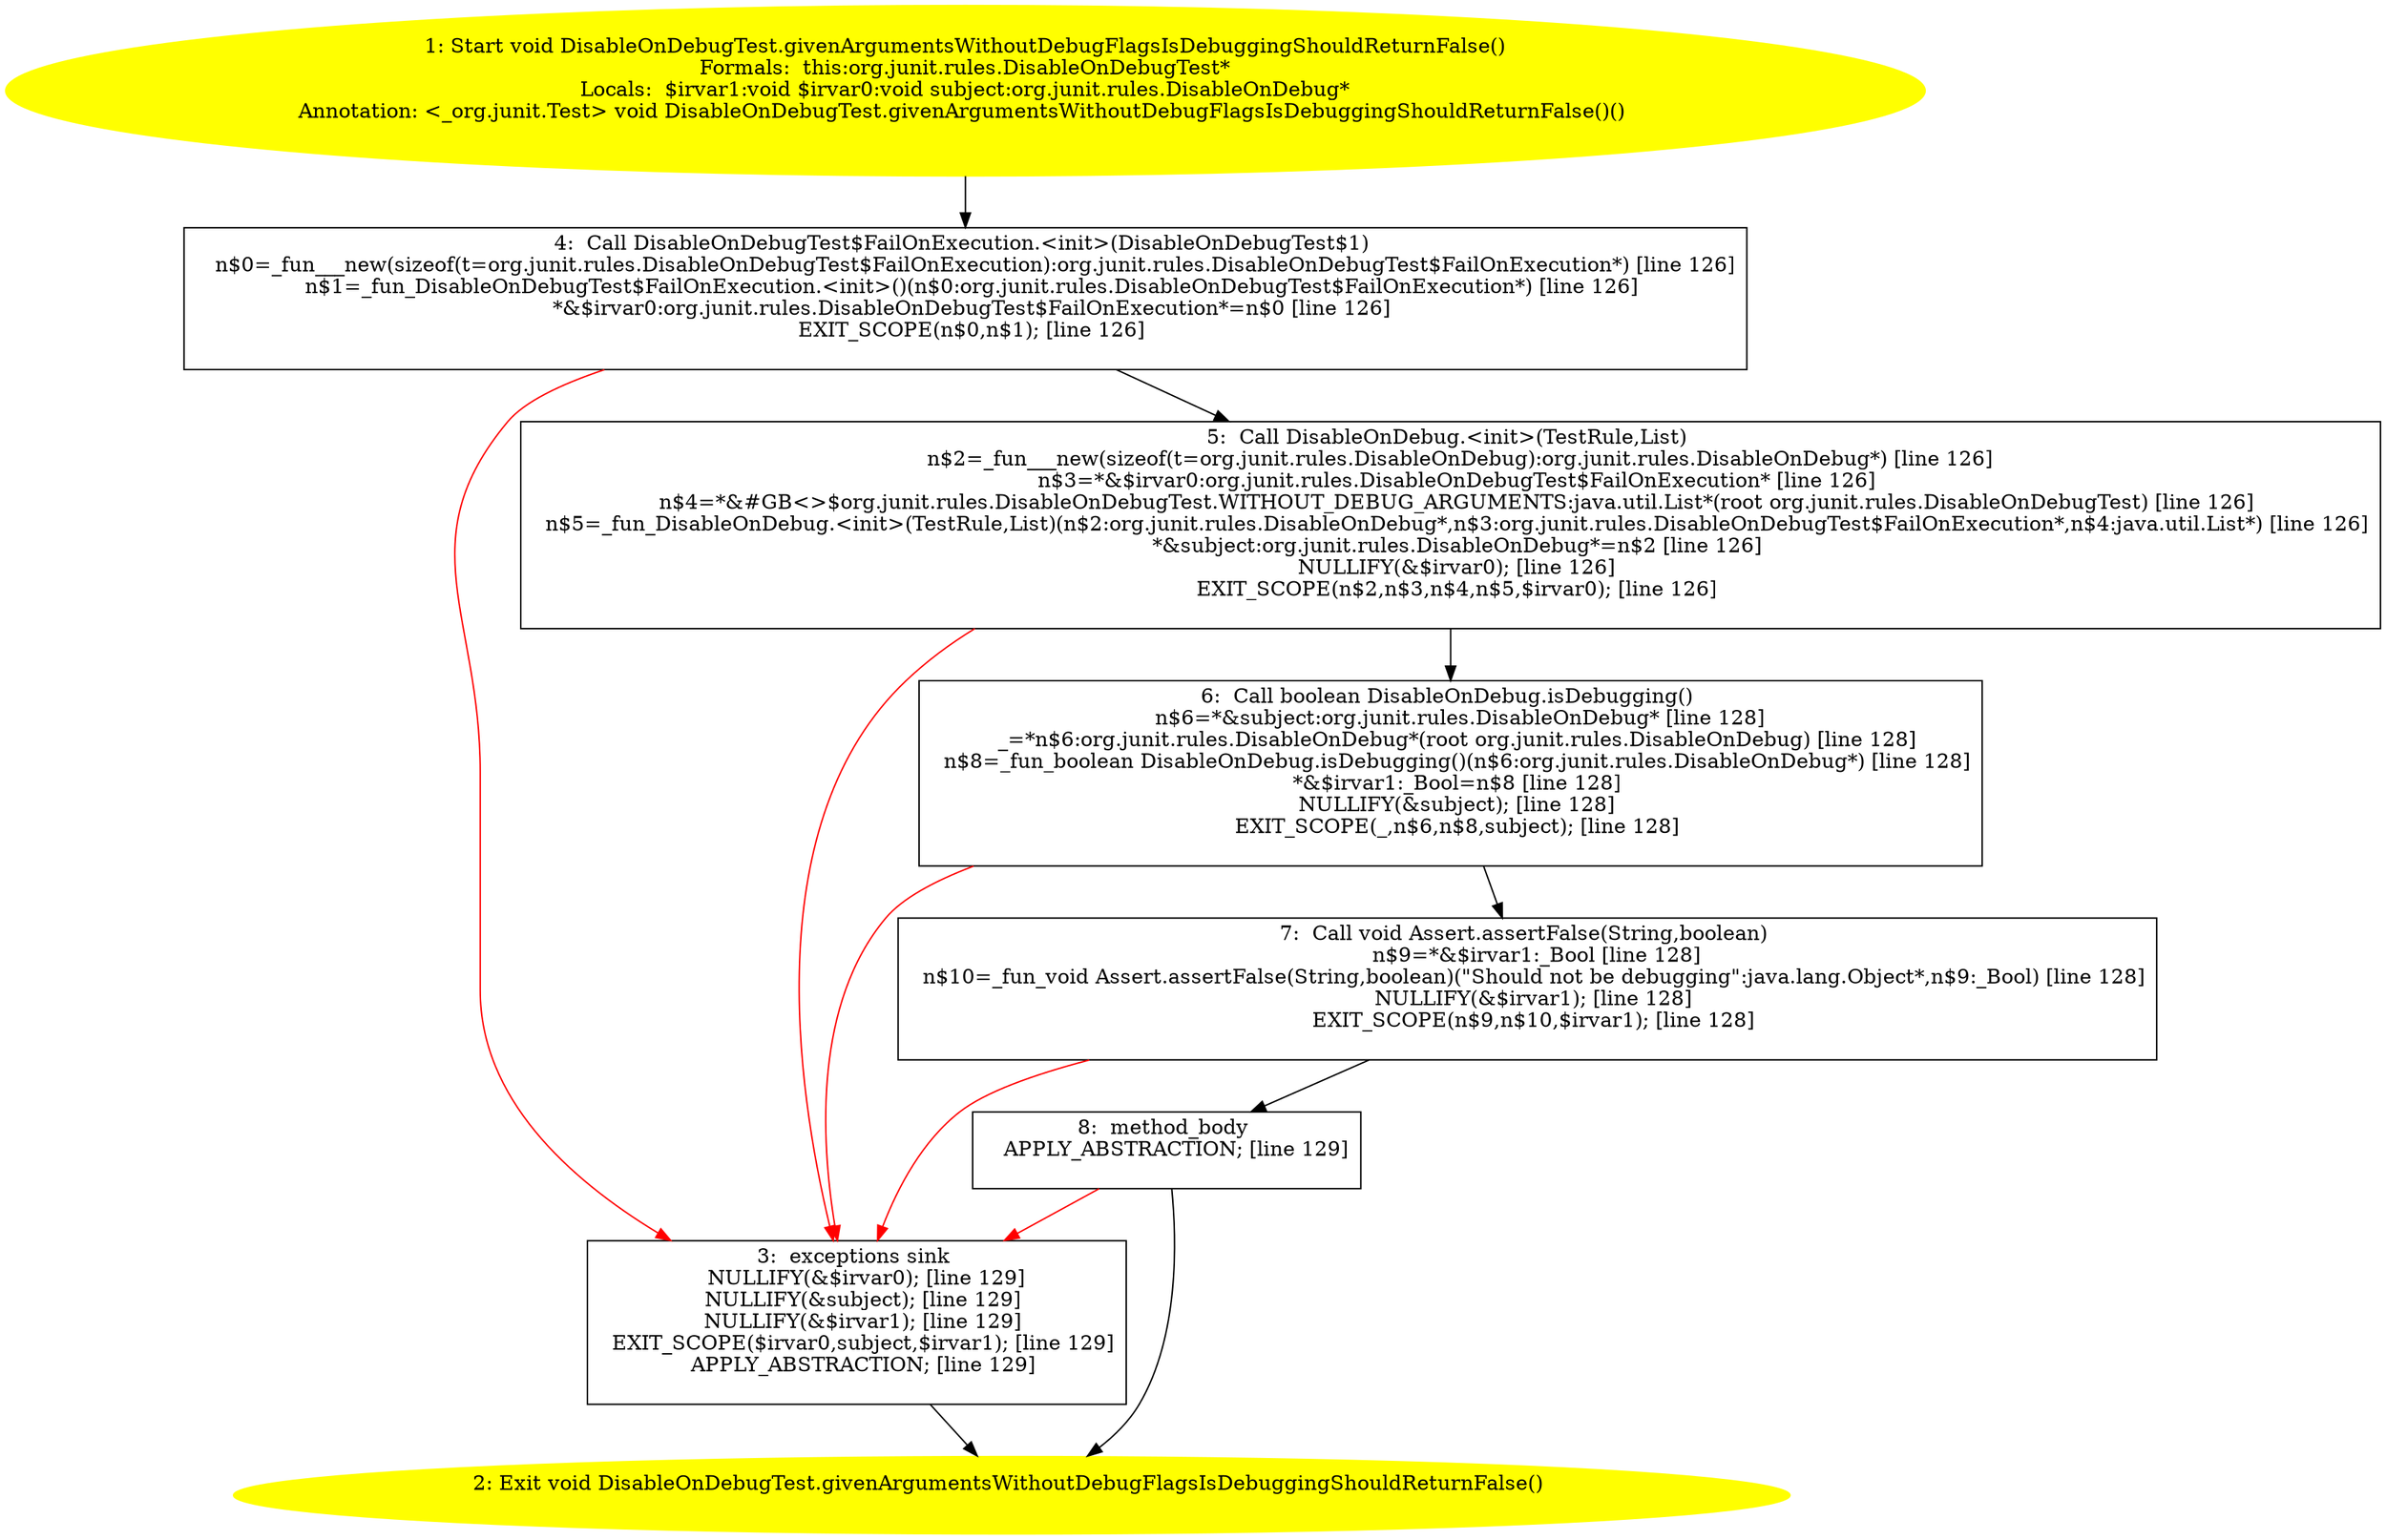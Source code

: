 /* @generated */
digraph cfg {
"org.junit.rules.DisableOnDebugTest.givenArgumentsWithoutDebugFlagsIsDebuggingShouldReturnFalse():voi.8448ed462c4656341917c0ac19fbaef6_1" [label="1: Start void DisableOnDebugTest.givenArgumentsWithoutDebugFlagsIsDebuggingShouldReturnFalse()\nFormals:  this:org.junit.rules.DisableOnDebugTest*\nLocals:  $irvar1:void $irvar0:void subject:org.junit.rules.DisableOnDebug*\nAnnotation: <_org.junit.Test> void DisableOnDebugTest.givenArgumentsWithoutDebugFlagsIsDebuggingShouldReturnFalse()() \n  " color=yellow style=filled]
	

	 "org.junit.rules.DisableOnDebugTest.givenArgumentsWithoutDebugFlagsIsDebuggingShouldReturnFalse():voi.8448ed462c4656341917c0ac19fbaef6_1" -> "org.junit.rules.DisableOnDebugTest.givenArgumentsWithoutDebugFlagsIsDebuggingShouldReturnFalse():voi.8448ed462c4656341917c0ac19fbaef6_4" ;
"org.junit.rules.DisableOnDebugTest.givenArgumentsWithoutDebugFlagsIsDebuggingShouldReturnFalse():voi.8448ed462c4656341917c0ac19fbaef6_2" [label="2: Exit void DisableOnDebugTest.givenArgumentsWithoutDebugFlagsIsDebuggingShouldReturnFalse() \n  " color=yellow style=filled]
	

"org.junit.rules.DisableOnDebugTest.givenArgumentsWithoutDebugFlagsIsDebuggingShouldReturnFalse():voi.8448ed462c4656341917c0ac19fbaef6_3" [label="3:  exceptions sink \n   NULLIFY(&$irvar0); [line 129]\n  NULLIFY(&subject); [line 129]\n  NULLIFY(&$irvar1); [line 129]\n  EXIT_SCOPE($irvar0,subject,$irvar1); [line 129]\n  APPLY_ABSTRACTION; [line 129]\n " shape="box"]
	

	 "org.junit.rules.DisableOnDebugTest.givenArgumentsWithoutDebugFlagsIsDebuggingShouldReturnFalse():voi.8448ed462c4656341917c0ac19fbaef6_3" -> "org.junit.rules.DisableOnDebugTest.givenArgumentsWithoutDebugFlagsIsDebuggingShouldReturnFalse():voi.8448ed462c4656341917c0ac19fbaef6_2" ;
"org.junit.rules.DisableOnDebugTest.givenArgumentsWithoutDebugFlagsIsDebuggingShouldReturnFalse():voi.8448ed462c4656341917c0ac19fbaef6_4" [label="4:  Call DisableOnDebugTest$FailOnExecution.<init>(DisableOnDebugTest$1) \n   n$0=_fun___new(sizeof(t=org.junit.rules.DisableOnDebugTest$FailOnExecution):org.junit.rules.DisableOnDebugTest$FailOnExecution*) [line 126]\n  n$1=_fun_DisableOnDebugTest$FailOnExecution.<init>()(n$0:org.junit.rules.DisableOnDebugTest$FailOnExecution*) [line 126]\n  *&$irvar0:org.junit.rules.DisableOnDebugTest$FailOnExecution*=n$0 [line 126]\n  EXIT_SCOPE(n$0,n$1); [line 126]\n " shape="box"]
	

	 "org.junit.rules.DisableOnDebugTest.givenArgumentsWithoutDebugFlagsIsDebuggingShouldReturnFalse():voi.8448ed462c4656341917c0ac19fbaef6_4" -> "org.junit.rules.DisableOnDebugTest.givenArgumentsWithoutDebugFlagsIsDebuggingShouldReturnFalse():voi.8448ed462c4656341917c0ac19fbaef6_5" ;
	 "org.junit.rules.DisableOnDebugTest.givenArgumentsWithoutDebugFlagsIsDebuggingShouldReturnFalse():voi.8448ed462c4656341917c0ac19fbaef6_4" -> "org.junit.rules.DisableOnDebugTest.givenArgumentsWithoutDebugFlagsIsDebuggingShouldReturnFalse():voi.8448ed462c4656341917c0ac19fbaef6_3" [color="red" ];
"org.junit.rules.DisableOnDebugTest.givenArgumentsWithoutDebugFlagsIsDebuggingShouldReturnFalse():voi.8448ed462c4656341917c0ac19fbaef6_5" [label="5:  Call DisableOnDebug.<init>(TestRule,List) \n   n$2=_fun___new(sizeof(t=org.junit.rules.DisableOnDebug):org.junit.rules.DisableOnDebug*) [line 126]\n  n$3=*&$irvar0:org.junit.rules.DisableOnDebugTest$FailOnExecution* [line 126]\n  n$4=*&#GB<>$org.junit.rules.DisableOnDebugTest.WITHOUT_DEBUG_ARGUMENTS:java.util.List*(root org.junit.rules.DisableOnDebugTest) [line 126]\n  n$5=_fun_DisableOnDebug.<init>(TestRule,List)(n$2:org.junit.rules.DisableOnDebug*,n$3:org.junit.rules.DisableOnDebugTest$FailOnExecution*,n$4:java.util.List*) [line 126]\n  *&subject:org.junit.rules.DisableOnDebug*=n$2 [line 126]\n  NULLIFY(&$irvar0); [line 126]\n  EXIT_SCOPE(n$2,n$3,n$4,n$5,$irvar0); [line 126]\n " shape="box"]
	

	 "org.junit.rules.DisableOnDebugTest.givenArgumentsWithoutDebugFlagsIsDebuggingShouldReturnFalse():voi.8448ed462c4656341917c0ac19fbaef6_5" -> "org.junit.rules.DisableOnDebugTest.givenArgumentsWithoutDebugFlagsIsDebuggingShouldReturnFalse():voi.8448ed462c4656341917c0ac19fbaef6_6" ;
	 "org.junit.rules.DisableOnDebugTest.givenArgumentsWithoutDebugFlagsIsDebuggingShouldReturnFalse():voi.8448ed462c4656341917c0ac19fbaef6_5" -> "org.junit.rules.DisableOnDebugTest.givenArgumentsWithoutDebugFlagsIsDebuggingShouldReturnFalse():voi.8448ed462c4656341917c0ac19fbaef6_3" [color="red" ];
"org.junit.rules.DisableOnDebugTest.givenArgumentsWithoutDebugFlagsIsDebuggingShouldReturnFalse():voi.8448ed462c4656341917c0ac19fbaef6_6" [label="6:  Call boolean DisableOnDebug.isDebugging() \n   n$6=*&subject:org.junit.rules.DisableOnDebug* [line 128]\n  _=*n$6:org.junit.rules.DisableOnDebug*(root org.junit.rules.DisableOnDebug) [line 128]\n  n$8=_fun_boolean DisableOnDebug.isDebugging()(n$6:org.junit.rules.DisableOnDebug*) [line 128]\n  *&$irvar1:_Bool=n$8 [line 128]\n  NULLIFY(&subject); [line 128]\n  EXIT_SCOPE(_,n$6,n$8,subject); [line 128]\n " shape="box"]
	

	 "org.junit.rules.DisableOnDebugTest.givenArgumentsWithoutDebugFlagsIsDebuggingShouldReturnFalse():voi.8448ed462c4656341917c0ac19fbaef6_6" -> "org.junit.rules.DisableOnDebugTest.givenArgumentsWithoutDebugFlagsIsDebuggingShouldReturnFalse():voi.8448ed462c4656341917c0ac19fbaef6_7" ;
	 "org.junit.rules.DisableOnDebugTest.givenArgumentsWithoutDebugFlagsIsDebuggingShouldReturnFalse():voi.8448ed462c4656341917c0ac19fbaef6_6" -> "org.junit.rules.DisableOnDebugTest.givenArgumentsWithoutDebugFlagsIsDebuggingShouldReturnFalse():voi.8448ed462c4656341917c0ac19fbaef6_3" [color="red" ];
"org.junit.rules.DisableOnDebugTest.givenArgumentsWithoutDebugFlagsIsDebuggingShouldReturnFalse():voi.8448ed462c4656341917c0ac19fbaef6_7" [label="7:  Call void Assert.assertFalse(String,boolean) \n   n$9=*&$irvar1:_Bool [line 128]\n  n$10=_fun_void Assert.assertFalse(String,boolean)(\"Should not be debugging\":java.lang.Object*,n$9:_Bool) [line 128]\n  NULLIFY(&$irvar1); [line 128]\n  EXIT_SCOPE(n$9,n$10,$irvar1); [line 128]\n " shape="box"]
	

	 "org.junit.rules.DisableOnDebugTest.givenArgumentsWithoutDebugFlagsIsDebuggingShouldReturnFalse():voi.8448ed462c4656341917c0ac19fbaef6_7" -> "org.junit.rules.DisableOnDebugTest.givenArgumentsWithoutDebugFlagsIsDebuggingShouldReturnFalse():voi.8448ed462c4656341917c0ac19fbaef6_8" ;
	 "org.junit.rules.DisableOnDebugTest.givenArgumentsWithoutDebugFlagsIsDebuggingShouldReturnFalse():voi.8448ed462c4656341917c0ac19fbaef6_7" -> "org.junit.rules.DisableOnDebugTest.givenArgumentsWithoutDebugFlagsIsDebuggingShouldReturnFalse():voi.8448ed462c4656341917c0ac19fbaef6_3" [color="red" ];
"org.junit.rules.DisableOnDebugTest.givenArgumentsWithoutDebugFlagsIsDebuggingShouldReturnFalse():voi.8448ed462c4656341917c0ac19fbaef6_8" [label="8:  method_body \n   APPLY_ABSTRACTION; [line 129]\n " shape="box"]
	

	 "org.junit.rules.DisableOnDebugTest.givenArgumentsWithoutDebugFlagsIsDebuggingShouldReturnFalse():voi.8448ed462c4656341917c0ac19fbaef6_8" -> "org.junit.rules.DisableOnDebugTest.givenArgumentsWithoutDebugFlagsIsDebuggingShouldReturnFalse():voi.8448ed462c4656341917c0ac19fbaef6_2" ;
	 "org.junit.rules.DisableOnDebugTest.givenArgumentsWithoutDebugFlagsIsDebuggingShouldReturnFalse():voi.8448ed462c4656341917c0ac19fbaef6_8" -> "org.junit.rules.DisableOnDebugTest.givenArgumentsWithoutDebugFlagsIsDebuggingShouldReturnFalse():voi.8448ed462c4656341917c0ac19fbaef6_3" [color="red" ];
}
